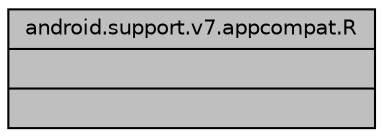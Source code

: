 digraph "android.support.v7.appcompat.R"
{
 // LATEX_PDF_SIZE
  edge [fontname="Helvetica",fontsize="10",labelfontname="Helvetica",labelfontsize="10"];
  node [fontname="Helvetica",fontsize="10",shape=record];
  Node1 [label="{android.support.v7.appcompat.R\n||}",height=0.2,width=0.4,color="black", fillcolor="grey75", style="filled", fontcolor="black",tooltip=" "];
}
